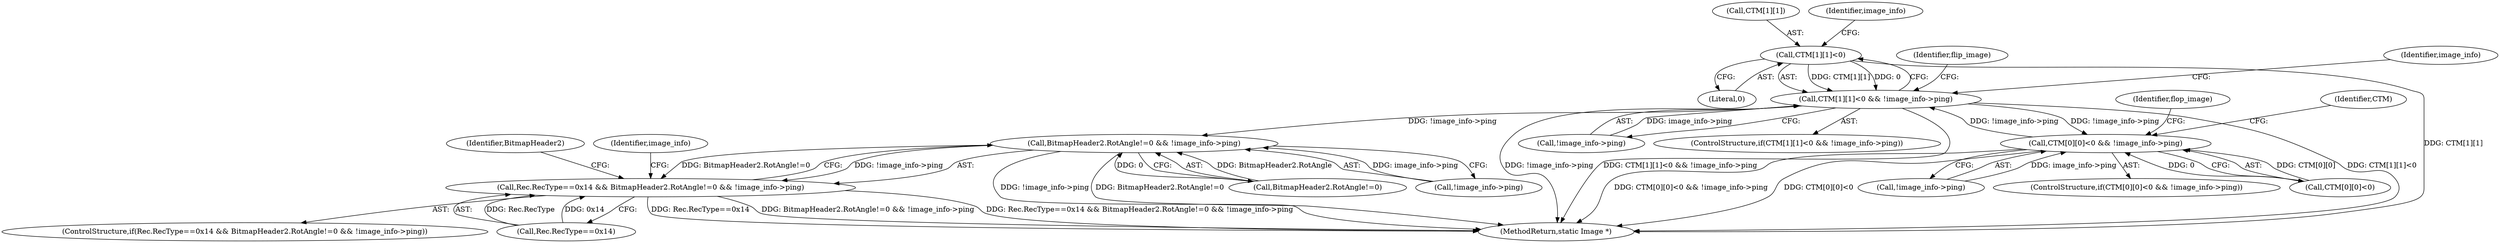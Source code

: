 digraph "0_ImageMagick_e04cf3e9524f50ca336253513d977224e083b816@array" {
"1001751" [label="(Call,CTM[1][1]<0)"];
"1001750" [label="(Call,CTM[1][1]<0 && !image_info->ping)"];
"1001077" [label="(Call,BitmapHeader2.RotAngle!=0 && !image_info->ping)"];
"1001071" [label="(Call,Rec.RecType==0x14 && BitmapHeader2.RotAngle!=0 && !image_info->ping)"];
"1001716" [label="(Call,CTM[0][0]<0 && !image_info->ping)"];
"1001717" [label="(Call,CTM[0][0]<0)"];
"1001750" [label="(Call,CTM[1][1]<0 && !image_info->ping)"];
"1001716" [label="(Call,CTM[0][0]<0 && !image_info->ping)"];
"1001754" [label="(Identifier,CTM)"];
"1001070" [label="(ControlStructure,if(Rec.RecType==0x14 && BitmapHeader2.RotAngle!=0 && !image_info->ping))"];
"1001071" [label="(Call,Rec.RecType==0x14 && BitmapHeader2.RotAngle!=0 && !image_info->ping)"];
"1001765" [label="(Identifier,flip_image)"];
"1001752" [label="(Call,CTM[1][1])"];
"1001175" [label="(Identifier,image_info)"];
"1001091" [label="(Identifier,BitmapHeader2)"];
"1001731" [label="(Identifier,flop_image)"];
"1001078" [label="(Call,BitmapHeader2.RotAngle!=0)"];
"1001751" [label="(Call,CTM[1][1]<0)"];
"1001784" [label="(Identifier,image_info)"];
"1001083" [label="(Call,!image_info->ping)"];
"1001757" [label="(Literal,0)"];
"1001072" [label="(Call,Rec.RecType==0x14)"];
"1001758" [label="(Call,!image_info->ping)"];
"1001724" [label="(Call,!image_info->ping)"];
"1001077" [label="(Call,BitmapHeader2.RotAngle!=0 && !image_info->ping)"];
"1001760" [label="(Identifier,image_info)"];
"1001715" [label="(ControlStructure,if(CTM[0][0]<0 && !image_info->ping))"];
"1001965" [label="(MethodReturn,static Image *)"];
"1001749" [label="(ControlStructure,if(CTM[1][1]<0 && !image_info->ping))"];
"1001751" -> "1001750"  [label="AST: "];
"1001751" -> "1001757"  [label="CFG: "];
"1001752" -> "1001751"  [label="AST: "];
"1001757" -> "1001751"  [label="AST: "];
"1001760" -> "1001751"  [label="CFG: "];
"1001750" -> "1001751"  [label="CFG: "];
"1001751" -> "1001965"  [label="DDG: CTM[1][1]"];
"1001751" -> "1001750"  [label="DDG: CTM[1][1]"];
"1001751" -> "1001750"  [label="DDG: 0"];
"1001750" -> "1001749"  [label="AST: "];
"1001750" -> "1001758"  [label="CFG: "];
"1001758" -> "1001750"  [label="AST: "];
"1001765" -> "1001750"  [label="CFG: "];
"1001784" -> "1001750"  [label="CFG: "];
"1001750" -> "1001965"  [label="DDG: !image_info->ping"];
"1001750" -> "1001965"  [label="DDG: CTM[1][1]<0 && !image_info->ping"];
"1001750" -> "1001965"  [label="DDG: CTM[1][1]<0"];
"1001750" -> "1001077"  [label="DDG: !image_info->ping"];
"1001750" -> "1001716"  [label="DDG: !image_info->ping"];
"1001758" -> "1001750"  [label="DDG: image_info->ping"];
"1001716" -> "1001750"  [label="DDG: !image_info->ping"];
"1001077" -> "1001071"  [label="AST: "];
"1001077" -> "1001078"  [label="CFG: "];
"1001077" -> "1001083"  [label="CFG: "];
"1001078" -> "1001077"  [label="AST: "];
"1001083" -> "1001077"  [label="AST: "];
"1001071" -> "1001077"  [label="CFG: "];
"1001077" -> "1001965"  [label="DDG: BitmapHeader2.RotAngle!=0"];
"1001077" -> "1001965"  [label="DDG: !image_info->ping"];
"1001077" -> "1001071"  [label="DDG: BitmapHeader2.RotAngle!=0"];
"1001077" -> "1001071"  [label="DDG: !image_info->ping"];
"1001078" -> "1001077"  [label="DDG: BitmapHeader2.RotAngle"];
"1001078" -> "1001077"  [label="DDG: 0"];
"1001083" -> "1001077"  [label="DDG: image_info->ping"];
"1001071" -> "1001070"  [label="AST: "];
"1001071" -> "1001072"  [label="CFG: "];
"1001072" -> "1001071"  [label="AST: "];
"1001091" -> "1001071"  [label="CFG: "];
"1001175" -> "1001071"  [label="CFG: "];
"1001071" -> "1001965"  [label="DDG: Rec.RecType==0x14"];
"1001071" -> "1001965"  [label="DDG: BitmapHeader2.RotAngle!=0 && !image_info->ping"];
"1001071" -> "1001965"  [label="DDG: Rec.RecType==0x14 && BitmapHeader2.RotAngle!=0 && !image_info->ping"];
"1001072" -> "1001071"  [label="DDG: Rec.RecType"];
"1001072" -> "1001071"  [label="DDG: 0x14"];
"1001716" -> "1001715"  [label="AST: "];
"1001716" -> "1001717"  [label="CFG: "];
"1001716" -> "1001724"  [label="CFG: "];
"1001717" -> "1001716"  [label="AST: "];
"1001724" -> "1001716"  [label="AST: "];
"1001731" -> "1001716"  [label="CFG: "];
"1001754" -> "1001716"  [label="CFG: "];
"1001716" -> "1001965"  [label="DDG: CTM[0][0]<0 && !image_info->ping"];
"1001716" -> "1001965"  [label="DDG: CTM[0][0]<0"];
"1001717" -> "1001716"  [label="DDG: CTM[0][0]"];
"1001717" -> "1001716"  [label="DDG: 0"];
"1001724" -> "1001716"  [label="DDG: image_info->ping"];
}
